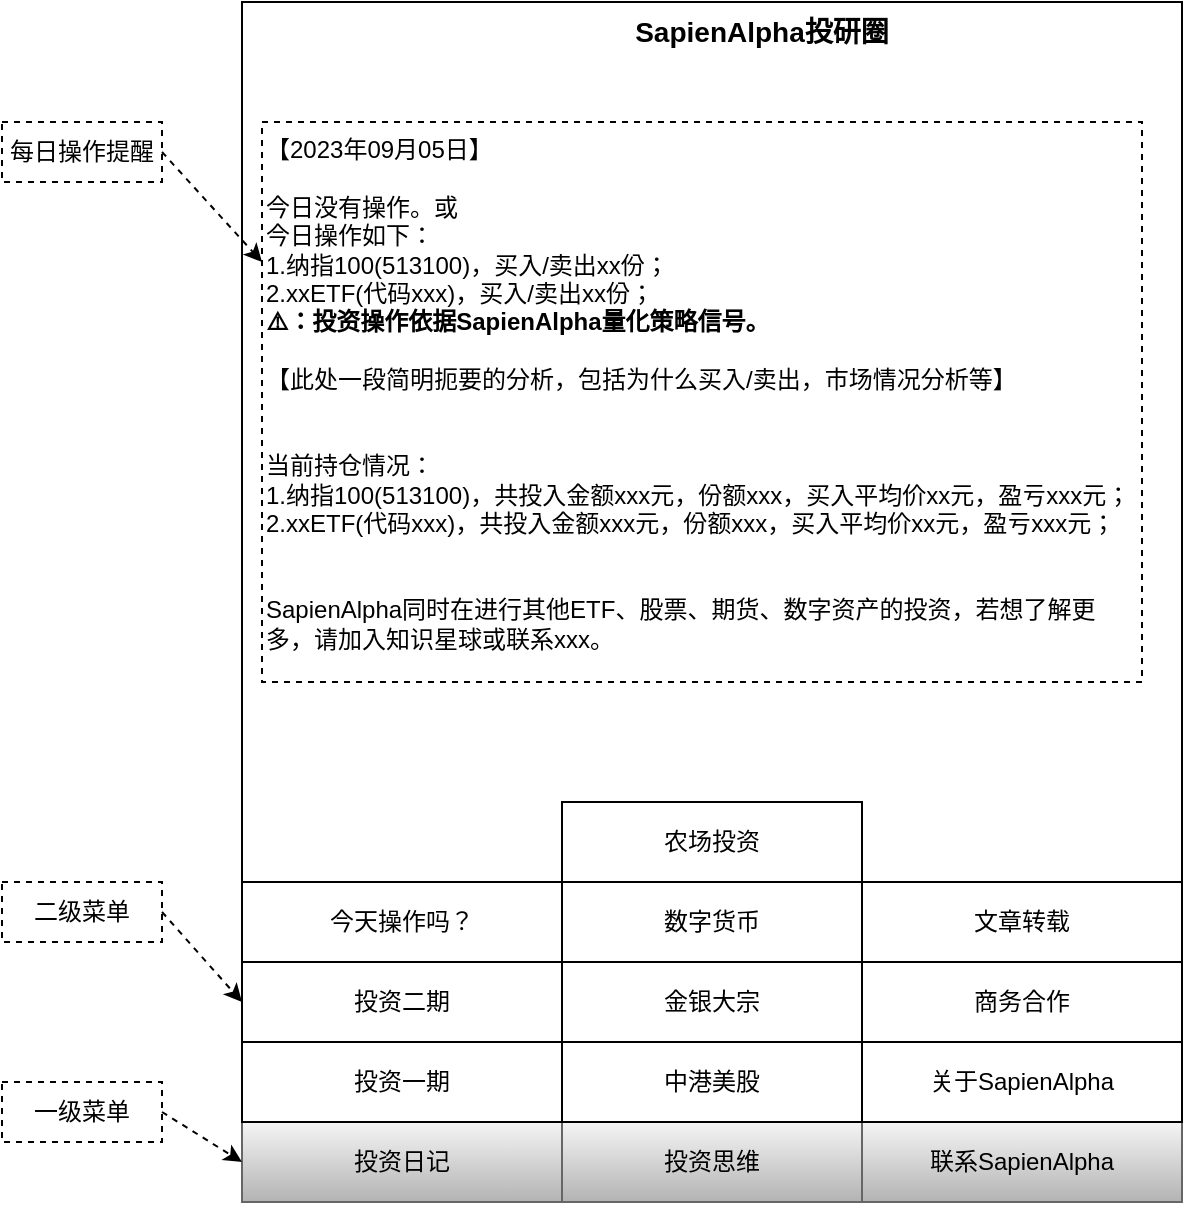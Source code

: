 <mxfile version="21.2.9" type="github">
  <diagram name="第 1 页" id="QTAsjR65V7fDov5XbZmy">
    <mxGraphModel dx="1194" dy="791" grid="0" gridSize="10" guides="1" tooltips="1" connect="1" arrows="1" fold="1" page="1" pageScale="1" pageWidth="827" pageHeight="1169" math="0" shadow="0">
      <root>
        <mxCell id="0" />
        <mxCell id="1" parent="0" />
        <mxCell id="2sGhMW7u28O068fkxQ1E-1" value="" style="rounded=0;whiteSpace=wrap;html=1;" vertex="1" parent="1">
          <mxGeometry x="160" y="40" width="470" height="600" as="geometry" />
        </mxCell>
        <mxCell id="2sGhMW7u28O068fkxQ1E-2" value="【2023年09月05日】&lt;br&gt;&lt;br&gt;今日没有操作。或&lt;br&gt;今日操作如下：&lt;br&gt;1.纳指100(513100)，买入/卖出xx份；&lt;br&gt;2.xxETF(代码xxx)，买入/卖出xx份；&lt;br&gt;&lt;b&gt;⚠️：投资操作依据SapienAlpha量化策略信号。&lt;/b&gt;&lt;br&gt;&lt;br&gt;【此处一段简明扼要的分析，包括为什么买入/卖出，市场情况分析等】&lt;br&gt;&lt;br&gt;&lt;br&gt;当前持仓情况：&lt;br&gt;1.纳指100(513100)，共投入金额xxx元，份额xxx，买入平均价xx元，盈亏xxx元；&lt;br&gt;2.xxETF(代码xxx)，共投入金额xxx元，份额xxx，买入平均价xx元，盈亏xxx元；&lt;br&gt;&lt;br&gt;&lt;br&gt;SapienAlpha同时在进行其他ETF、股票、期货、数字资产的投资，若想了解更多，请加入知识星球或联系xxx。" style="text;html=1;strokeColor=default;fillColor=none;align=left;verticalAlign=top;whiteSpace=wrap;rounded=0;dashed=1;" vertex="1" parent="1">
          <mxGeometry x="170" y="100" width="440" height="280" as="geometry" />
        </mxCell>
        <mxCell id="2sGhMW7u28O068fkxQ1E-3" value="SapienAlpha投研圈" style="text;html=1;strokeColor=none;fillColor=none;align=center;verticalAlign=middle;whiteSpace=wrap;rounded=0;fontStyle=1;fontSize=14;" vertex="1" parent="1">
          <mxGeometry x="345" y="40" width="150" height="30" as="geometry" />
        </mxCell>
        <mxCell id="2sGhMW7u28O068fkxQ1E-4" value="每日操作提醒" style="text;html=1;strokeColor=default;fillColor=none;align=center;verticalAlign=middle;whiteSpace=wrap;rounded=0;dashed=1;" vertex="1" parent="1">
          <mxGeometry x="40" y="100" width="80" height="30" as="geometry" />
        </mxCell>
        <mxCell id="2sGhMW7u28O068fkxQ1E-5" value="" style="endArrow=classic;html=1;rounded=0;exitX=1;exitY=0.5;exitDx=0;exitDy=0;entryX=0;entryY=0.25;entryDx=0;entryDy=0;dashed=1;" edge="1" parent="1" source="2sGhMW7u28O068fkxQ1E-4" target="2sGhMW7u28O068fkxQ1E-2">
          <mxGeometry width="50" height="50" relative="1" as="geometry">
            <mxPoint x="410" y="400" as="sourcePoint" />
            <mxPoint x="460" y="350" as="targetPoint" />
          </mxGeometry>
        </mxCell>
        <mxCell id="2sGhMW7u28O068fkxQ1E-6" value="投资日记" style="rounded=0;whiteSpace=wrap;html=1;fillColor=#f5f5f5;gradientColor=#b3b3b3;strokeColor=#666666;" vertex="1" parent="1">
          <mxGeometry x="160" y="600" width="160" height="40" as="geometry" />
        </mxCell>
        <mxCell id="2sGhMW7u28O068fkxQ1E-7" value="投资思维" style="rounded=0;whiteSpace=wrap;html=1;fillColor=#f5f5f5;gradientColor=#b3b3b3;strokeColor=#666666;" vertex="1" parent="1">
          <mxGeometry x="320" y="600" width="150" height="40" as="geometry" />
        </mxCell>
        <mxCell id="2sGhMW7u28O068fkxQ1E-8" value="联系SapienAlpha" style="rounded=0;whiteSpace=wrap;html=1;fillColor=#f5f5f5;gradientColor=#b3b3b3;strokeColor=#666666;" vertex="1" parent="1">
          <mxGeometry x="470" y="600" width="160" height="40" as="geometry" />
        </mxCell>
        <mxCell id="2sGhMW7u28O068fkxQ1E-9" value="商务合作" style="rounded=0;whiteSpace=wrap;html=1;" vertex="1" parent="1">
          <mxGeometry x="470" y="520" width="160" height="40" as="geometry" />
        </mxCell>
        <mxCell id="2sGhMW7u28O068fkxQ1E-10" value="文章转载" style="rounded=0;whiteSpace=wrap;html=1;" vertex="1" parent="1">
          <mxGeometry x="470" y="480" width="160" height="40" as="geometry" />
        </mxCell>
        <mxCell id="2sGhMW7u28O068fkxQ1E-11" value="中港美股" style="rounded=0;whiteSpace=wrap;html=1;" vertex="1" parent="1">
          <mxGeometry x="320" y="560" width="150" height="40" as="geometry" />
        </mxCell>
        <mxCell id="2sGhMW7u28O068fkxQ1E-12" value="投资一期" style="rounded=0;whiteSpace=wrap;html=1;" vertex="1" parent="1">
          <mxGeometry x="160" y="560" width="160" height="40" as="geometry" />
        </mxCell>
        <mxCell id="2sGhMW7u28O068fkxQ1E-13" value="投资二期" style="rounded=0;whiteSpace=wrap;html=1;" vertex="1" parent="1">
          <mxGeometry x="160" y="520" width="160" height="40" as="geometry" />
        </mxCell>
        <mxCell id="2sGhMW7u28O068fkxQ1E-14" value="今天操作吗？" style="rounded=0;whiteSpace=wrap;html=1;" vertex="1" parent="1">
          <mxGeometry x="160" y="480" width="160" height="40" as="geometry" />
        </mxCell>
        <mxCell id="2sGhMW7u28O068fkxQ1E-15" value="金银大宗" style="rounded=0;whiteSpace=wrap;html=1;" vertex="1" parent="1">
          <mxGeometry x="320" y="520" width="150" height="40" as="geometry" />
        </mxCell>
        <mxCell id="2sGhMW7u28O068fkxQ1E-16" value="数字货币" style="rounded=0;whiteSpace=wrap;html=1;" vertex="1" parent="1">
          <mxGeometry x="320" y="480" width="150" height="40" as="geometry" />
        </mxCell>
        <mxCell id="2sGhMW7u28O068fkxQ1E-17" value="关于SapienAlpha" style="rounded=0;whiteSpace=wrap;html=1;" vertex="1" parent="1">
          <mxGeometry x="470" y="560" width="160" height="40" as="geometry" />
        </mxCell>
        <mxCell id="2sGhMW7u28O068fkxQ1E-18" value="农场投资" style="rounded=0;whiteSpace=wrap;html=1;" vertex="1" parent="1">
          <mxGeometry x="320" y="440" width="150" height="40" as="geometry" />
        </mxCell>
        <mxCell id="2sGhMW7u28O068fkxQ1E-19" value="一级菜单" style="text;html=1;strokeColor=default;fillColor=none;align=center;verticalAlign=middle;whiteSpace=wrap;rounded=0;dashed=1;" vertex="1" parent="1">
          <mxGeometry x="40" y="580" width="80" height="30" as="geometry" />
        </mxCell>
        <mxCell id="2sGhMW7u28O068fkxQ1E-20" value="二级菜单" style="text;html=1;strokeColor=default;fillColor=none;align=center;verticalAlign=middle;whiteSpace=wrap;rounded=0;dashed=1;" vertex="1" parent="1">
          <mxGeometry x="40" y="480" width="80" height="30" as="geometry" />
        </mxCell>
        <mxCell id="2sGhMW7u28O068fkxQ1E-21" value="" style="endArrow=classic;html=1;rounded=0;exitX=1;exitY=0.5;exitDx=0;exitDy=0;entryX=0;entryY=0.5;entryDx=0;entryDy=0;dashed=1;" edge="1" parent="1" source="2sGhMW7u28O068fkxQ1E-19" target="2sGhMW7u28O068fkxQ1E-6">
          <mxGeometry width="50" height="50" relative="1" as="geometry">
            <mxPoint x="130" y="125" as="sourcePoint" />
            <mxPoint x="180" y="180" as="targetPoint" />
          </mxGeometry>
        </mxCell>
        <mxCell id="2sGhMW7u28O068fkxQ1E-22" value="" style="endArrow=classic;html=1;rounded=0;exitX=1;exitY=0.5;exitDx=0;exitDy=0;entryX=0;entryY=0.5;entryDx=0;entryDy=0;dashed=1;" edge="1" parent="1" source="2sGhMW7u28O068fkxQ1E-20" target="2sGhMW7u28O068fkxQ1E-13">
          <mxGeometry width="50" height="50" relative="1" as="geometry">
            <mxPoint x="140" y="135" as="sourcePoint" />
            <mxPoint x="190" y="190" as="targetPoint" />
          </mxGeometry>
        </mxCell>
      </root>
    </mxGraphModel>
  </diagram>
</mxfile>
